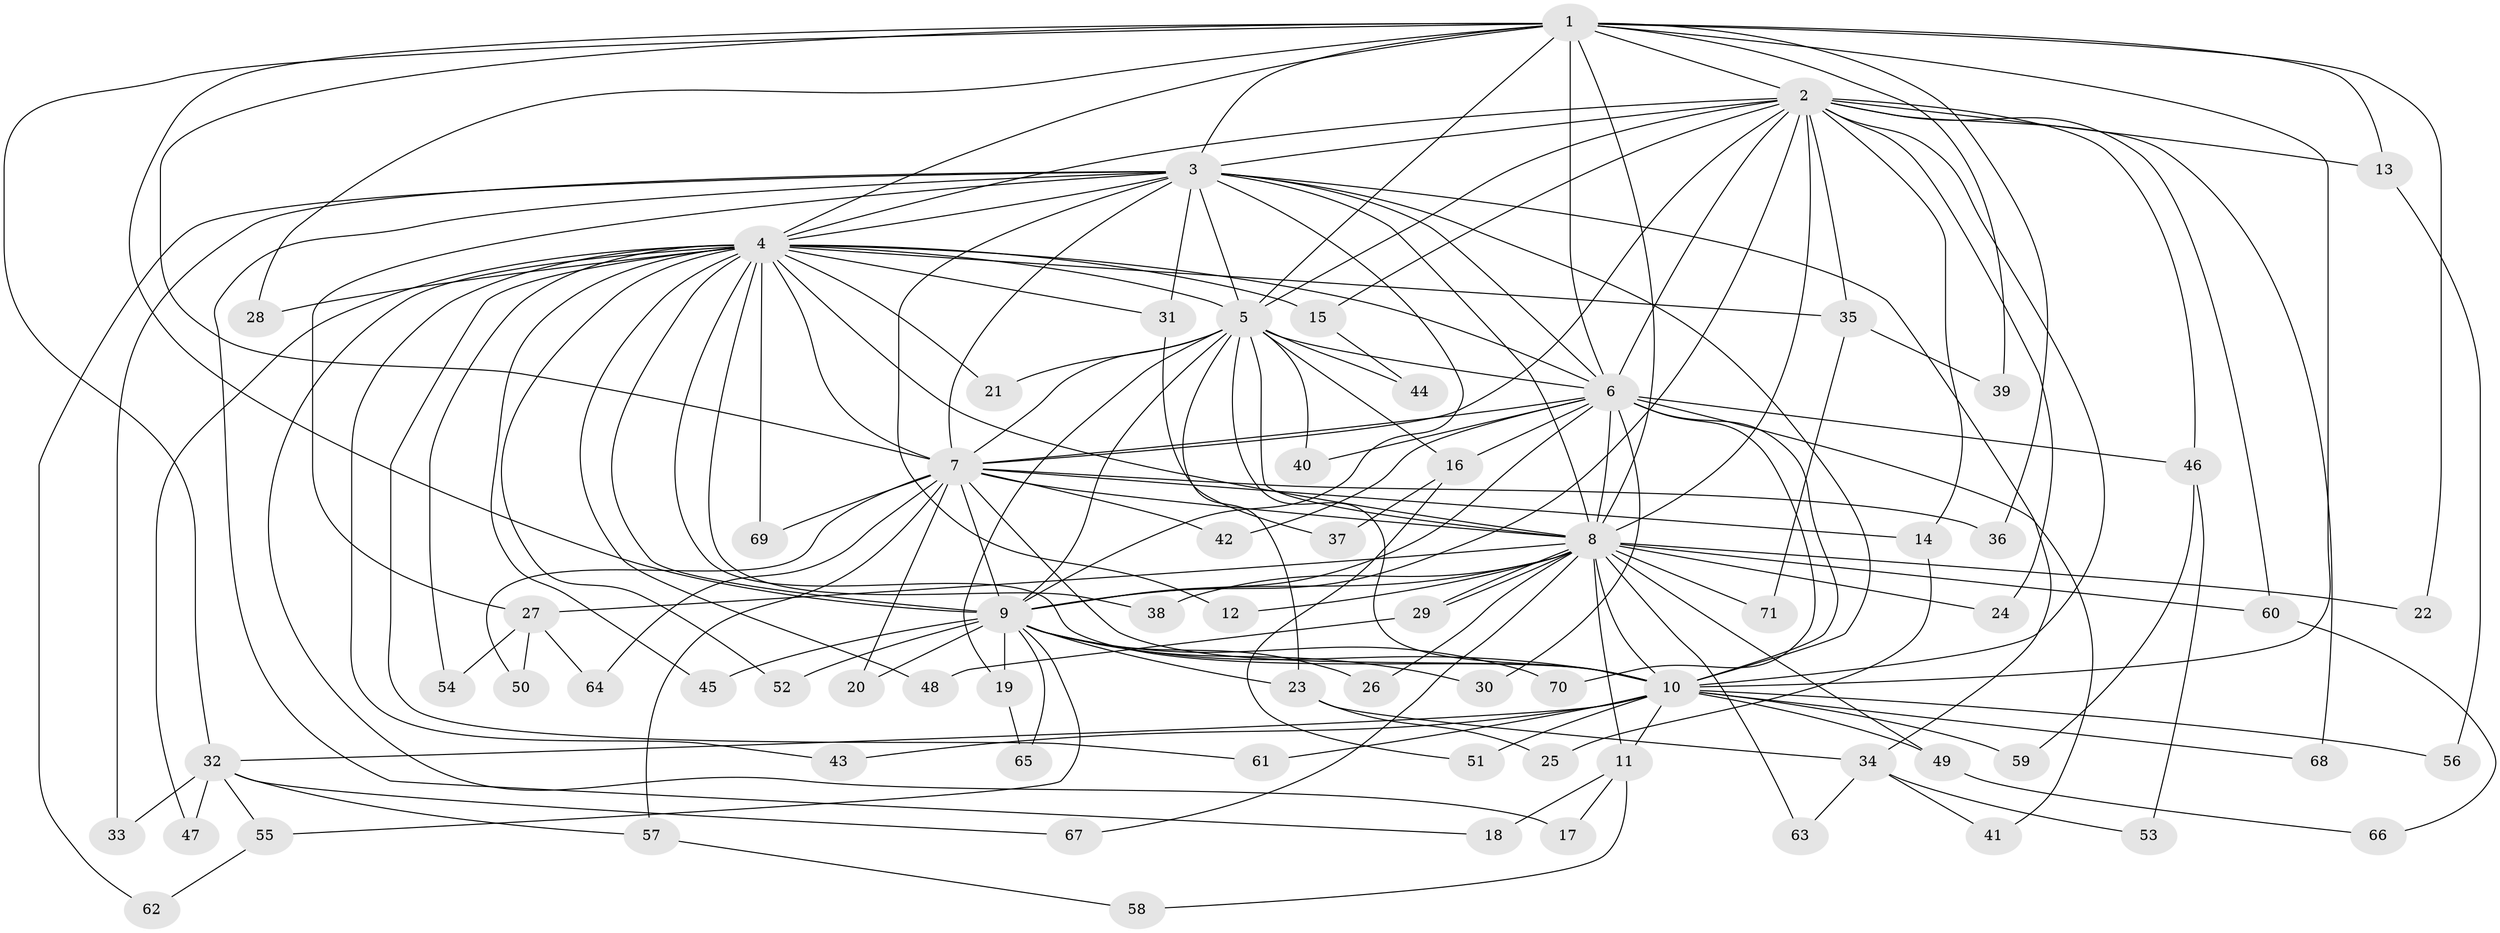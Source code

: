 // coarse degree distribution, {11: 0.027777777777777776, 15: 0.05555555555555555, 12: 0.05555555555555555, 13: 0.027777777777777776, 16: 0.027777777777777776, 14: 0.027777777777777776, 6: 0.05555555555555555, 2: 0.5555555555555556, 5: 0.05555555555555555, 3: 0.05555555555555555, 7: 0.05555555555555555}
// Generated by graph-tools (version 1.1) at 2025/49/03/04/25 22:49:36]
// undirected, 71 vertices, 167 edges
graph export_dot {
  node [color=gray90,style=filled];
  1;
  2;
  3;
  4;
  5;
  6;
  7;
  8;
  9;
  10;
  11;
  12;
  13;
  14;
  15;
  16;
  17;
  18;
  19;
  20;
  21;
  22;
  23;
  24;
  25;
  26;
  27;
  28;
  29;
  30;
  31;
  32;
  33;
  34;
  35;
  36;
  37;
  38;
  39;
  40;
  41;
  42;
  43;
  44;
  45;
  46;
  47;
  48;
  49;
  50;
  51;
  52;
  53;
  54;
  55;
  56;
  57;
  58;
  59;
  60;
  61;
  62;
  63;
  64;
  65;
  66;
  67;
  68;
  69;
  70;
  71;
  1 -- 2;
  1 -- 3;
  1 -- 4;
  1 -- 5;
  1 -- 6;
  1 -- 7;
  1 -- 8;
  1 -- 9;
  1 -- 10;
  1 -- 13;
  1 -- 22;
  1 -- 28;
  1 -- 32;
  1 -- 36;
  1 -- 39;
  2 -- 3;
  2 -- 4;
  2 -- 5;
  2 -- 6;
  2 -- 7;
  2 -- 8;
  2 -- 9;
  2 -- 10;
  2 -- 13;
  2 -- 14;
  2 -- 15;
  2 -- 24;
  2 -- 35;
  2 -- 46;
  2 -- 60;
  2 -- 68;
  3 -- 4;
  3 -- 5;
  3 -- 6;
  3 -- 7;
  3 -- 8;
  3 -- 9;
  3 -- 10;
  3 -- 12;
  3 -- 18;
  3 -- 27;
  3 -- 31;
  3 -- 33;
  3 -- 34;
  3 -- 62;
  4 -- 5;
  4 -- 6;
  4 -- 7;
  4 -- 8;
  4 -- 9;
  4 -- 10;
  4 -- 15;
  4 -- 17;
  4 -- 21;
  4 -- 28;
  4 -- 31;
  4 -- 35;
  4 -- 38;
  4 -- 43;
  4 -- 45;
  4 -- 47;
  4 -- 48;
  4 -- 52;
  4 -- 54;
  4 -- 61;
  4 -- 69;
  5 -- 6;
  5 -- 7;
  5 -- 8;
  5 -- 9;
  5 -- 10;
  5 -- 16;
  5 -- 19;
  5 -- 21;
  5 -- 23;
  5 -- 40;
  5 -- 44;
  6 -- 7;
  6 -- 8;
  6 -- 9;
  6 -- 10;
  6 -- 16;
  6 -- 30;
  6 -- 40;
  6 -- 41;
  6 -- 42;
  6 -- 46;
  6 -- 70;
  7 -- 8;
  7 -- 9;
  7 -- 10;
  7 -- 14;
  7 -- 20;
  7 -- 36;
  7 -- 42;
  7 -- 50;
  7 -- 57;
  7 -- 64;
  7 -- 69;
  8 -- 9;
  8 -- 10;
  8 -- 11;
  8 -- 12;
  8 -- 22;
  8 -- 24;
  8 -- 26;
  8 -- 27;
  8 -- 29;
  8 -- 29;
  8 -- 38;
  8 -- 49;
  8 -- 60;
  8 -- 63;
  8 -- 67;
  8 -- 71;
  9 -- 10;
  9 -- 19;
  9 -- 20;
  9 -- 23;
  9 -- 26;
  9 -- 30;
  9 -- 45;
  9 -- 52;
  9 -- 55;
  9 -- 65;
  9 -- 70;
  10 -- 11;
  10 -- 32;
  10 -- 43;
  10 -- 49;
  10 -- 51;
  10 -- 56;
  10 -- 59;
  10 -- 61;
  10 -- 68;
  11 -- 17;
  11 -- 18;
  11 -- 58;
  13 -- 56;
  14 -- 25;
  15 -- 44;
  16 -- 37;
  16 -- 51;
  19 -- 65;
  23 -- 25;
  23 -- 34;
  27 -- 50;
  27 -- 54;
  27 -- 64;
  29 -- 48;
  31 -- 37;
  32 -- 33;
  32 -- 47;
  32 -- 55;
  32 -- 57;
  32 -- 67;
  34 -- 41;
  34 -- 53;
  34 -- 63;
  35 -- 39;
  35 -- 71;
  46 -- 53;
  46 -- 59;
  49 -- 66;
  55 -- 62;
  57 -- 58;
  60 -- 66;
}
